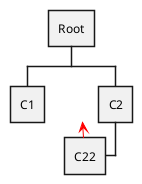 {
  "sha1": "e68163o9zupitbtlj8set7fd0xhhlsz",
  "insertion": {
    "when": "2025-10-01T18:22:56.758Z",
    "url": "https://github.com/plantuml/plantuml/issues/2363",
    "user": "The-Lum"
  }
}
@startwbs
* Root
** C1
**(c2) C2
***(c22)< C22

c22 -> c2 #red
@endwbs
